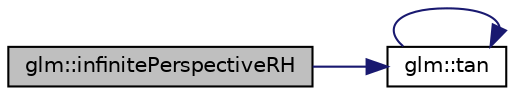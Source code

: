digraph "glm::infinitePerspectiveRH"
{
 // LATEX_PDF_SIZE
  edge [fontname="Helvetica",fontsize="10",labelfontname="Helvetica",labelfontsize="10"];
  node [fontname="Helvetica",fontsize="10",shape=record];
  rankdir="LR";
  Node1 [label="glm::infinitePerspectiveRH",height=0.2,width=0.4,color="black", fillcolor="grey75", style="filled", fontcolor="black",tooltip=" "];
  Node1 -> Node2 [color="midnightblue",fontsize="10",style="solid",fontname="Helvetica"];
  Node2 [label="glm::tan",height=0.2,width=0.4,color="black", fillcolor="white", style="filled",URL="$group__core__func__trigonometric.html#gab3ae890c38b7d3aa4d5e00998fd296b2",tooltip=" "];
  Node2 -> Node2 [color="midnightblue",fontsize="10",style="solid",fontname="Helvetica"];
}
